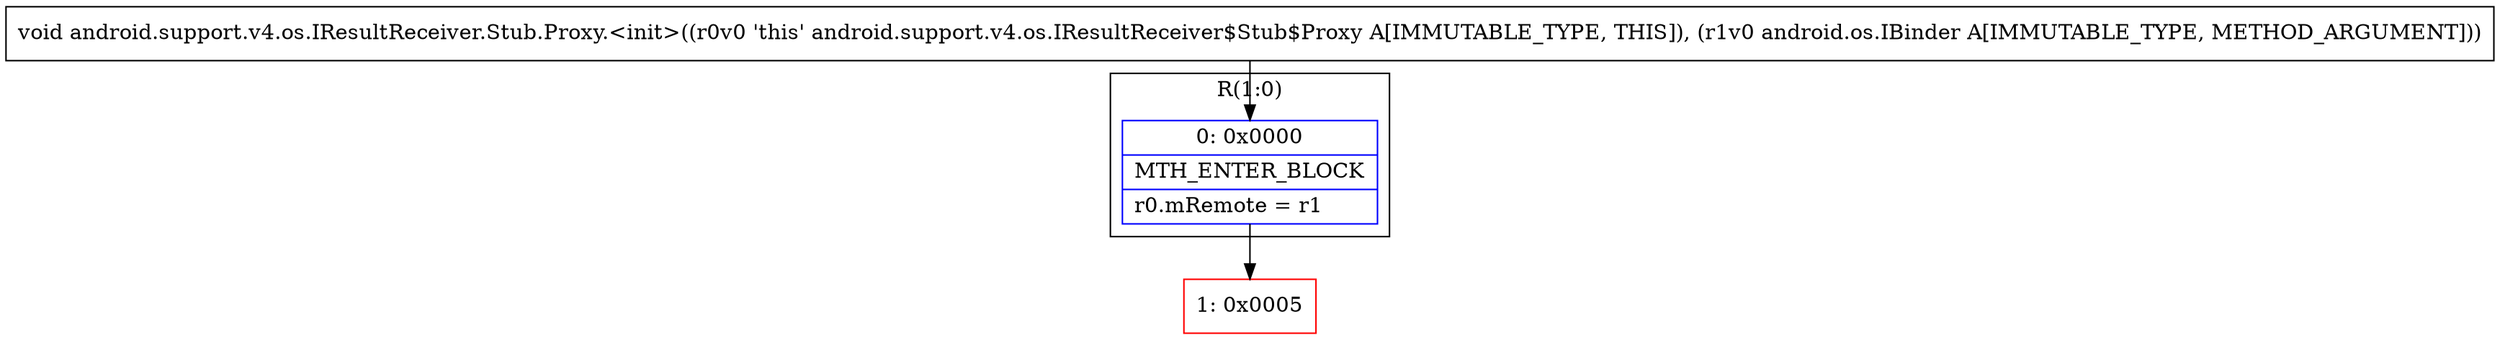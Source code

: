 digraph "CFG forandroid.support.v4.os.IResultReceiver.Stub.Proxy.\<init\>(Landroid\/os\/IBinder;)V" {
subgraph cluster_Region_105187310 {
label = "R(1:0)";
node [shape=record,color=blue];
Node_0 [shape=record,label="{0\:\ 0x0000|MTH_ENTER_BLOCK\l|r0.mRemote = r1\l}"];
}
Node_1 [shape=record,color=red,label="{1\:\ 0x0005}"];
MethodNode[shape=record,label="{void android.support.v4.os.IResultReceiver.Stub.Proxy.\<init\>((r0v0 'this' android.support.v4.os.IResultReceiver$Stub$Proxy A[IMMUTABLE_TYPE, THIS]), (r1v0 android.os.IBinder A[IMMUTABLE_TYPE, METHOD_ARGUMENT])) }"];
MethodNode -> Node_0;
Node_0 -> Node_1;
}


